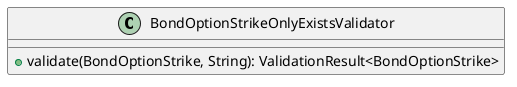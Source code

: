 @startuml

    class BondOptionStrikeOnlyExistsValidator [[BondOptionStrikeOnlyExistsValidator.html]] {
        +validate(BondOptionStrike, String): ValidationResult<BondOptionStrike>
    }

@enduml
